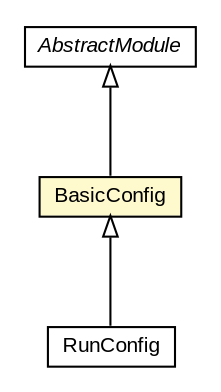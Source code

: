 #!/usr/local/bin/dot
#
# Class diagram 
# Generated by UMLGraph version R5_6-24-gf6e263 (http://www.umlgraph.org/)
#

digraph G {
	edge [fontname="arial",fontsize=10,labelfontname="arial",labelfontsize=10];
	node [fontname="arial",fontsize=10,shape=plaintext];
	nodesep=0.25;
	ranksep=0.5;
	// edu.arizona.biosemantics.semanticmarkup.config.RunConfig
	c35006 [label=<<table title="edu.arizona.biosemantics.semanticmarkup.config.RunConfig" border="0" cellborder="1" cellspacing="0" cellpadding="2" port="p" href="./RunConfig.html">
		<tr><td><table border="0" cellspacing="0" cellpadding="1">
<tr><td align="center" balign="center"> RunConfig </td></tr>
		</table></td></tr>
		</table>>, URL="./RunConfig.html", fontname="arial", fontcolor="black", fontsize=10.0];
	// edu.arizona.biosemantics.semanticmarkup.config.BasicConfig
	c35009 [label=<<table title="edu.arizona.biosemantics.semanticmarkup.config.BasicConfig" border="0" cellborder="1" cellspacing="0" cellpadding="2" port="p" bgcolor="lemonChiffon" href="./BasicConfig.html">
		<tr><td><table border="0" cellspacing="0" cellpadding="1">
<tr><td align="center" balign="center"> BasicConfig </td></tr>
		</table></td></tr>
		</table>>, URL="./BasicConfig.html", fontname="arial", fontcolor="black", fontsize=10.0];
	//edu.arizona.biosemantics.semanticmarkup.config.RunConfig extends edu.arizona.biosemantics.semanticmarkup.config.BasicConfig
	c35009:p -> c35006:p [dir=back,arrowtail=empty];
	//edu.arizona.biosemantics.semanticmarkup.config.BasicConfig extends com.google.inject.AbstractModule
	c35358:p -> c35009:p [dir=back,arrowtail=empty];
	// com.google.inject.AbstractModule
	c35358 [label=<<table title="com.google.inject.AbstractModule" border="0" cellborder="1" cellspacing="0" cellpadding="2" port="p" href="http://java.sun.com/j2se/1.4.2/docs/api/com/google/inject/AbstractModule.html">
		<tr><td><table border="0" cellspacing="0" cellpadding="1">
<tr><td align="center" balign="center"><font face="arial italic"> AbstractModule </font></td></tr>
		</table></td></tr>
		</table>>, URL="http://java.sun.com/j2se/1.4.2/docs/api/com/google/inject/AbstractModule.html", fontname="arial", fontcolor="black", fontsize=10.0];
}

